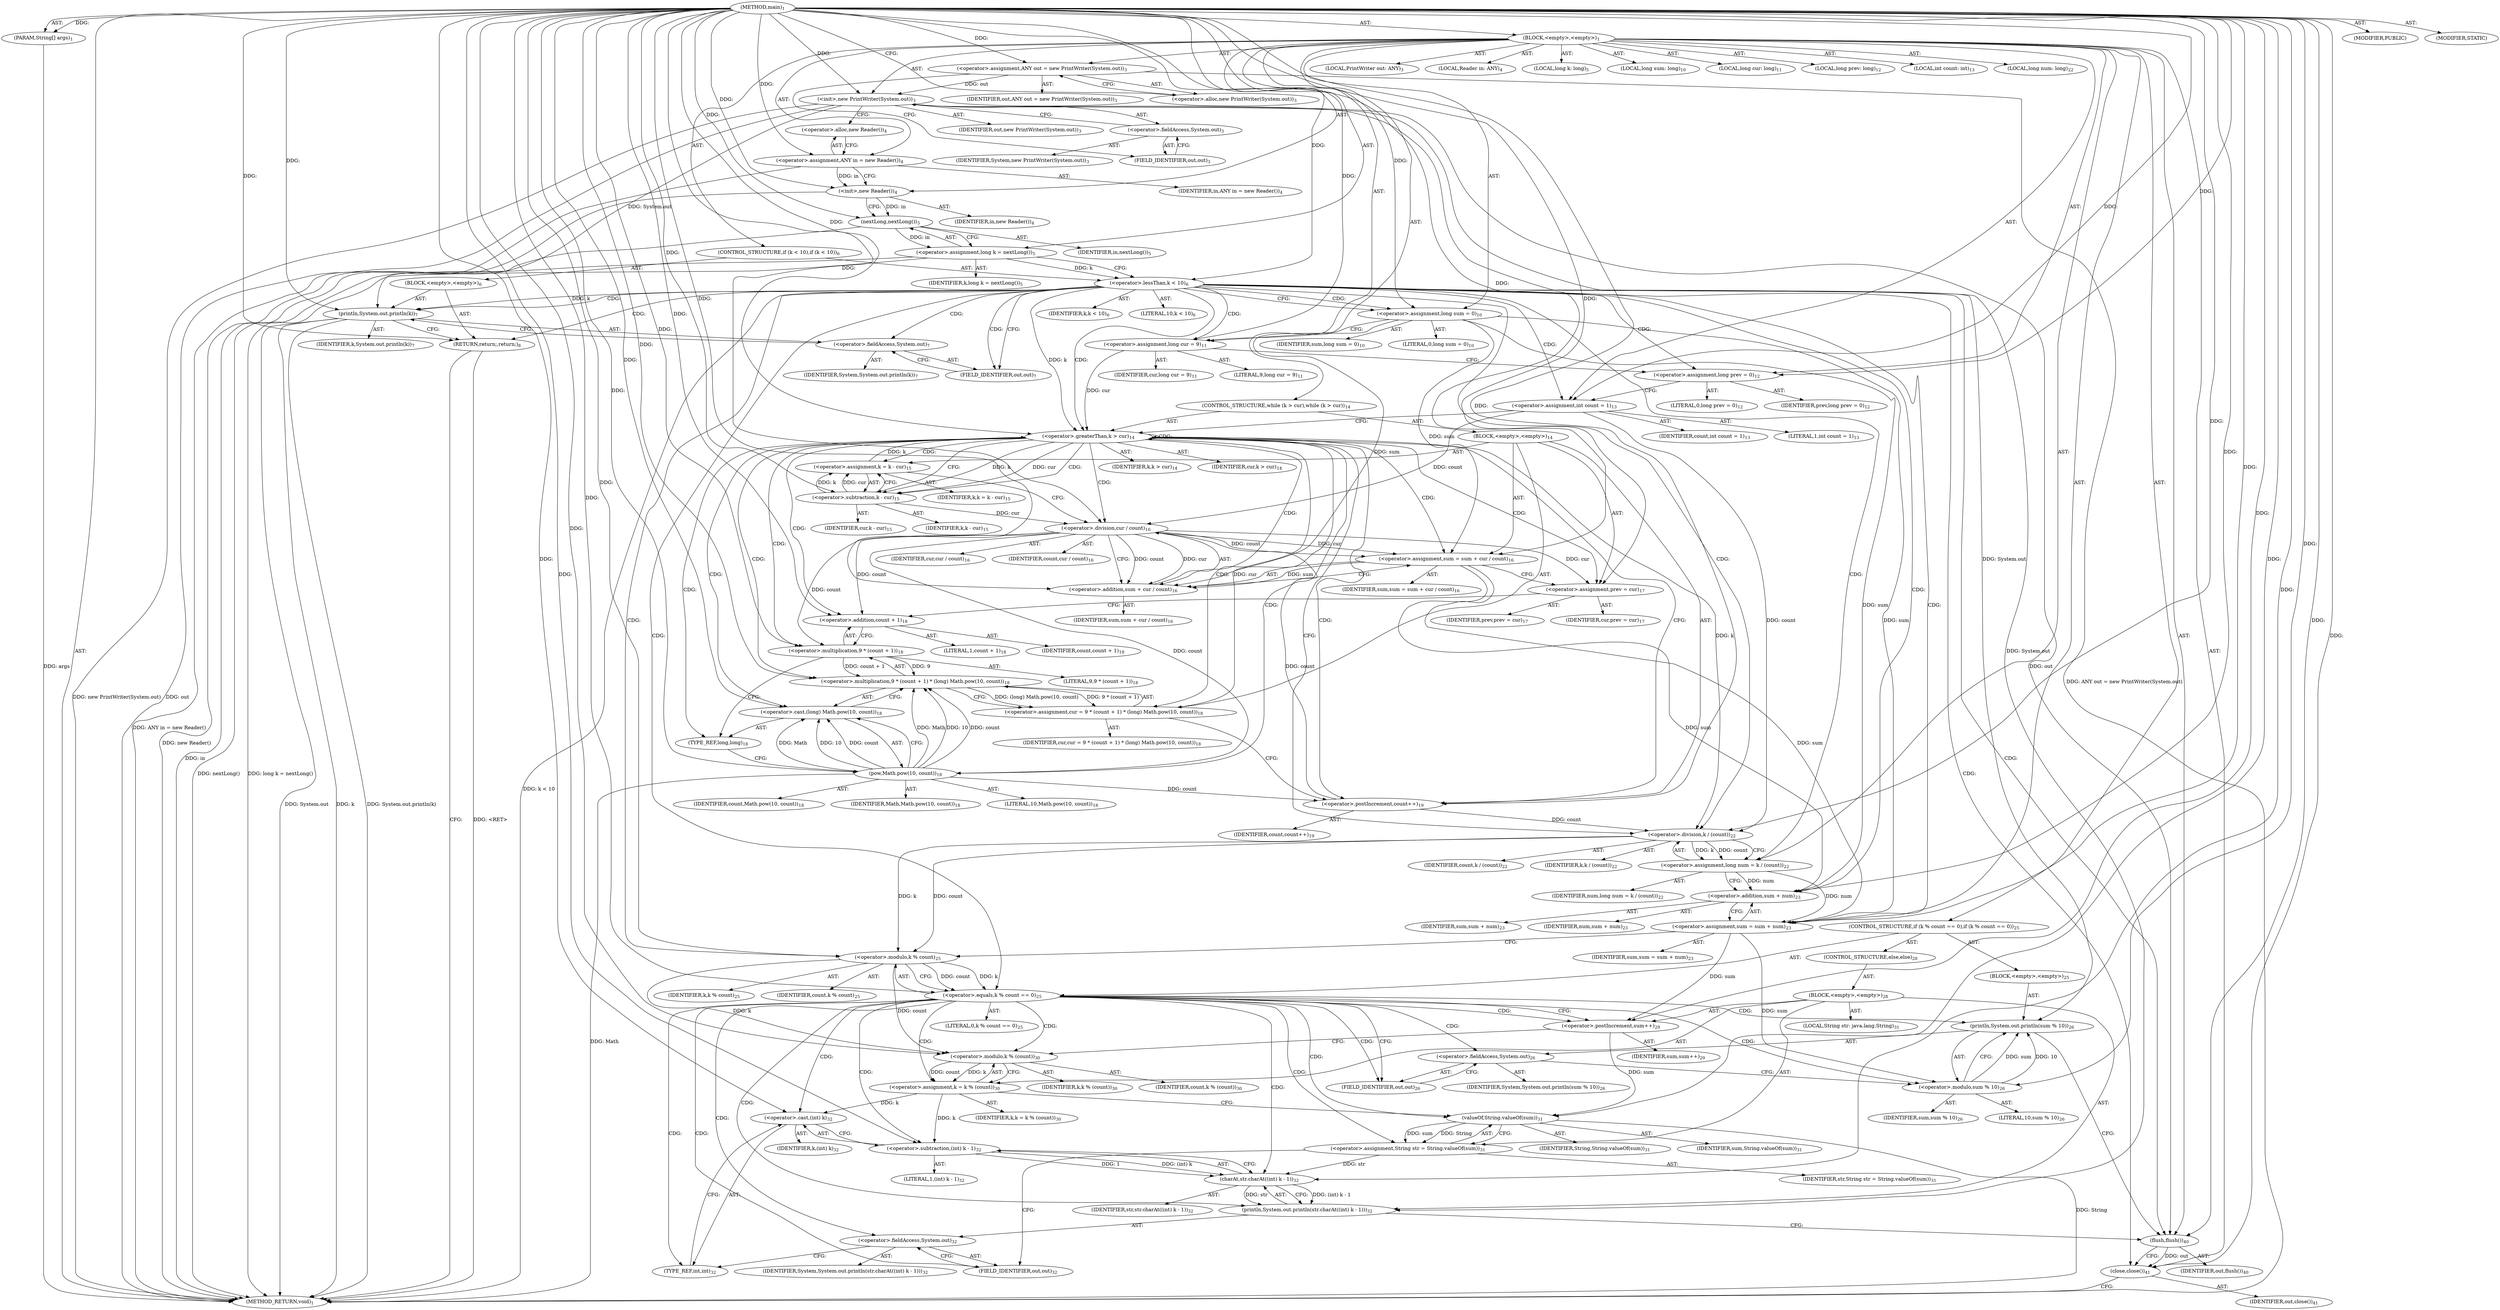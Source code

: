 digraph "main" {  
"21" [label = <(METHOD,main)<SUB>1</SUB>> ]
"22" [label = <(PARAM,String[] args)<SUB>1</SUB>> ]
"23" [label = <(BLOCK,&lt;empty&gt;,&lt;empty&gt;)<SUB>1</SUB>> ]
"4" [label = <(LOCAL,PrintWriter out: ANY)<SUB>3</SUB>> ]
"24" [label = <(&lt;operator&gt;.assignment,ANY out = new PrintWriter(System.out))<SUB>3</SUB>> ]
"25" [label = <(IDENTIFIER,out,ANY out = new PrintWriter(System.out))<SUB>3</SUB>> ]
"26" [label = <(&lt;operator&gt;.alloc,new PrintWriter(System.out))<SUB>3</SUB>> ]
"27" [label = <(&lt;init&gt;,new PrintWriter(System.out))<SUB>3</SUB>> ]
"3" [label = <(IDENTIFIER,out,new PrintWriter(System.out))<SUB>3</SUB>> ]
"28" [label = <(&lt;operator&gt;.fieldAccess,System.out)<SUB>3</SUB>> ]
"29" [label = <(IDENTIFIER,System,new PrintWriter(System.out))<SUB>3</SUB>> ]
"30" [label = <(FIELD_IDENTIFIER,out,out)<SUB>3</SUB>> ]
"6" [label = <(LOCAL,Reader in: ANY)<SUB>4</SUB>> ]
"31" [label = <(&lt;operator&gt;.assignment,ANY in = new Reader())<SUB>4</SUB>> ]
"32" [label = <(IDENTIFIER,in,ANY in = new Reader())<SUB>4</SUB>> ]
"33" [label = <(&lt;operator&gt;.alloc,new Reader())<SUB>4</SUB>> ]
"34" [label = <(&lt;init&gt;,new Reader())<SUB>4</SUB>> ]
"5" [label = <(IDENTIFIER,in,new Reader())<SUB>4</SUB>> ]
"35" [label = <(LOCAL,long k: long)<SUB>5</SUB>> ]
"36" [label = <(&lt;operator&gt;.assignment,long k = nextLong())<SUB>5</SUB>> ]
"37" [label = <(IDENTIFIER,k,long k = nextLong())<SUB>5</SUB>> ]
"38" [label = <(nextLong,nextLong())<SUB>5</SUB>> ]
"39" [label = <(IDENTIFIER,in,nextLong())<SUB>5</SUB>> ]
"40" [label = <(CONTROL_STRUCTURE,if (k &lt; 10),if (k &lt; 10))<SUB>6</SUB>> ]
"41" [label = <(&lt;operator&gt;.lessThan,k &lt; 10)<SUB>6</SUB>> ]
"42" [label = <(IDENTIFIER,k,k &lt; 10)<SUB>6</SUB>> ]
"43" [label = <(LITERAL,10,k &lt; 10)<SUB>6</SUB>> ]
"44" [label = <(BLOCK,&lt;empty&gt;,&lt;empty&gt;)<SUB>6</SUB>> ]
"45" [label = <(println,System.out.println(k))<SUB>7</SUB>> ]
"46" [label = <(&lt;operator&gt;.fieldAccess,System.out)<SUB>7</SUB>> ]
"47" [label = <(IDENTIFIER,System,System.out.println(k))<SUB>7</SUB>> ]
"48" [label = <(FIELD_IDENTIFIER,out,out)<SUB>7</SUB>> ]
"49" [label = <(IDENTIFIER,k,System.out.println(k))<SUB>7</SUB>> ]
"50" [label = <(RETURN,return;,return;)<SUB>8</SUB>> ]
"51" [label = <(LOCAL,long sum: long)<SUB>10</SUB>> ]
"52" [label = <(&lt;operator&gt;.assignment,long sum = 0)<SUB>10</SUB>> ]
"53" [label = <(IDENTIFIER,sum,long sum = 0)<SUB>10</SUB>> ]
"54" [label = <(LITERAL,0,long sum = 0)<SUB>10</SUB>> ]
"55" [label = <(LOCAL,long cur: long)<SUB>11</SUB>> ]
"56" [label = <(&lt;operator&gt;.assignment,long cur = 9)<SUB>11</SUB>> ]
"57" [label = <(IDENTIFIER,cur,long cur = 9)<SUB>11</SUB>> ]
"58" [label = <(LITERAL,9,long cur = 9)<SUB>11</SUB>> ]
"59" [label = <(LOCAL,long prev: long)<SUB>12</SUB>> ]
"60" [label = <(&lt;operator&gt;.assignment,long prev = 0)<SUB>12</SUB>> ]
"61" [label = <(IDENTIFIER,prev,long prev = 0)<SUB>12</SUB>> ]
"62" [label = <(LITERAL,0,long prev = 0)<SUB>12</SUB>> ]
"63" [label = <(LOCAL,int count: int)<SUB>13</SUB>> ]
"64" [label = <(&lt;operator&gt;.assignment,int count = 1)<SUB>13</SUB>> ]
"65" [label = <(IDENTIFIER,count,int count = 1)<SUB>13</SUB>> ]
"66" [label = <(LITERAL,1,int count = 1)<SUB>13</SUB>> ]
"67" [label = <(CONTROL_STRUCTURE,while (k &gt; cur),while (k &gt; cur))<SUB>14</SUB>> ]
"68" [label = <(&lt;operator&gt;.greaterThan,k &gt; cur)<SUB>14</SUB>> ]
"69" [label = <(IDENTIFIER,k,k &gt; cur)<SUB>14</SUB>> ]
"70" [label = <(IDENTIFIER,cur,k &gt; cur)<SUB>14</SUB>> ]
"71" [label = <(BLOCK,&lt;empty&gt;,&lt;empty&gt;)<SUB>14</SUB>> ]
"72" [label = <(&lt;operator&gt;.assignment,k = k - cur)<SUB>15</SUB>> ]
"73" [label = <(IDENTIFIER,k,k = k - cur)<SUB>15</SUB>> ]
"74" [label = <(&lt;operator&gt;.subtraction,k - cur)<SUB>15</SUB>> ]
"75" [label = <(IDENTIFIER,k,k - cur)<SUB>15</SUB>> ]
"76" [label = <(IDENTIFIER,cur,k - cur)<SUB>15</SUB>> ]
"77" [label = <(&lt;operator&gt;.assignment,sum = sum + cur / count)<SUB>16</SUB>> ]
"78" [label = <(IDENTIFIER,sum,sum = sum + cur / count)<SUB>16</SUB>> ]
"79" [label = <(&lt;operator&gt;.addition,sum + cur / count)<SUB>16</SUB>> ]
"80" [label = <(IDENTIFIER,sum,sum + cur / count)<SUB>16</SUB>> ]
"81" [label = <(&lt;operator&gt;.division,cur / count)<SUB>16</SUB>> ]
"82" [label = <(IDENTIFIER,cur,cur / count)<SUB>16</SUB>> ]
"83" [label = <(IDENTIFIER,count,cur / count)<SUB>16</SUB>> ]
"84" [label = <(&lt;operator&gt;.assignment,prev = cur)<SUB>17</SUB>> ]
"85" [label = <(IDENTIFIER,prev,prev = cur)<SUB>17</SUB>> ]
"86" [label = <(IDENTIFIER,cur,prev = cur)<SUB>17</SUB>> ]
"87" [label = <(&lt;operator&gt;.assignment,cur = 9 * (count + 1) * (long) Math.pow(10, count))<SUB>18</SUB>> ]
"88" [label = <(IDENTIFIER,cur,cur = 9 * (count + 1) * (long) Math.pow(10, count))<SUB>18</SUB>> ]
"89" [label = <(&lt;operator&gt;.multiplication,9 * (count + 1) * (long) Math.pow(10, count))<SUB>18</SUB>> ]
"90" [label = <(&lt;operator&gt;.multiplication,9 * (count + 1))<SUB>18</SUB>> ]
"91" [label = <(LITERAL,9,9 * (count + 1))<SUB>18</SUB>> ]
"92" [label = <(&lt;operator&gt;.addition,count + 1)<SUB>18</SUB>> ]
"93" [label = <(IDENTIFIER,count,count + 1)<SUB>18</SUB>> ]
"94" [label = <(LITERAL,1,count + 1)<SUB>18</SUB>> ]
"95" [label = <(&lt;operator&gt;.cast,(long) Math.pow(10, count))<SUB>18</SUB>> ]
"96" [label = <(TYPE_REF,long,long)<SUB>18</SUB>> ]
"97" [label = <(pow,Math.pow(10, count))<SUB>18</SUB>> ]
"98" [label = <(IDENTIFIER,Math,Math.pow(10, count))<SUB>18</SUB>> ]
"99" [label = <(LITERAL,10,Math.pow(10, count))<SUB>18</SUB>> ]
"100" [label = <(IDENTIFIER,count,Math.pow(10, count))<SUB>18</SUB>> ]
"101" [label = <(&lt;operator&gt;.postIncrement,count++)<SUB>19</SUB>> ]
"102" [label = <(IDENTIFIER,count,count++)<SUB>19</SUB>> ]
"103" [label = <(LOCAL,long num: long)<SUB>22</SUB>> ]
"104" [label = <(&lt;operator&gt;.assignment,long num = k / (count))<SUB>22</SUB>> ]
"105" [label = <(IDENTIFIER,num,long num = k / (count))<SUB>22</SUB>> ]
"106" [label = <(&lt;operator&gt;.division,k / (count))<SUB>22</SUB>> ]
"107" [label = <(IDENTIFIER,k,k / (count))<SUB>22</SUB>> ]
"108" [label = <(IDENTIFIER,count,k / (count))<SUB>22</SUB>> ]
"109" [label = <(&lt;operator&gt;.assignment,sum = sum + num)<SUB>23</SUB>> ]
"110" [label = <(IDENTIFIER,sum,sum = sum + num)<SUB>23</SUB>> ]
"111" [label = <(&lt;operator&gt;.addition,sum + num)<SUB>23</SUB>> ]
"112" [label = <(IDENTIFIER,sum,sum + num)<SUB>23</SUB>> ]
"113" [label = <(IDENTIFIER,num,sum + num)<SUB>23</SUB>> ]
"114" [label = <(CONTROL_STRUCTURE,if (k % count == 0),if (k % count == 0))<SUB>25</SUB>> ]
"115" [label = <(&lt;operator&gt;.equals,k % count == 0)<SUB>25</SUB>> ]
"116" [label = <(&lt;operator&gt;.modulo,k % count)<SUB>25</SUB>> ]
"117" [label = <(IDENTIFIER,k,k % count)<SUB>25</SUB>> ]
"118" [label = <(IDENTIFIER,count,k % count)<SUB>25</SUB>> ]
"119" [label = <(LITERAL,0,k % count == 0)<SUB>25</SUB>> ]
"120" [label = <(BLOCK,&lt;empty&gt;,&lt;empty&gt;)<SUB>25</SUB>> ]
"121" [label = <(println,System.out.println(sum % 10))<SUB>26</SUB>> ]
"122" [label = <(&lt;operator&gt;.fieldAccess,System.out)<SUB>26</SUB>> ]
"123" [label = <(IDENTIFIER,System,System.out.println(sum % 10))<SUB>26</SUB>> ]
"124" [label = <(FIELD_IDENTIFIER,out,out)<SUB>26</SUB>> ]
"125" [label = <(&lt;operator&gt;.modulo,sum % 10)<SUB>26</SUB>> ]
"126" [label = <(IDENTIFIER,sum,sum % 10)<SUB>26</SUB>> ]
"127" [label = <(LITERAL,10,sum % 10)<SUB>26</SUB>> ]
"128" [label = <(CONTROL_STRUCTURE,else,else)<SUB>28</SUB>> ]
"129" [label = <(BLOCK,&lt;empty&gt;,&lt;empty&gt;)<SUB>28</SUB>> ]
"130" [label = <(&lt;operator&gt;.postIncrement,sum++)<SUB>29</SUB>> ]
"131" [label = <(IDENTIFIER,sum,sum++)<SUB>29</SUB>> ]
"132" [label = <(&lt;operator&gt;.assignment,k = k % (count))<SUB>30</SUB>> ]
"133" [label = <(IDENTIFIER,k,k = k % (count))<SUB>30</SUB>> ]
"134" [label = <(&lt;operator&gt;.modulo,k % (count))<SUB>30</SUB>> ]
"135" [label = <(IDENTIFIER,k,k % (count))<SUB>30</SUB>> ]
"136" [label = <(IDENTIFIER,count,k % (count))<SUB>30</SUB>> ]
"137" [label = <(LOCAL,String str: java.lang.String)<SUB>31</SUB>> ]
"138" [label = <(&lt;operator&gt;.assignment,String str = String.valueOf(sum))<SUB>31</SUB>> ]
"139" [label = <(IDENTIFIER,str,String str = String.valueOf(sum))<SUB>31</SUB>> ]
"140" [label = <(valueOf,String.valueOf(sum))<SUB>31</SUB>> ]
"141" [label = <(IDENTIFIER,String,String.valueOf(sum))<SUB>31</SUB>> ]
"142" [label = <(IDENTIFIER,sum,String.valueOf(sum))<SUB>31</SUB>> ]
"143" [label = <(println,System.out.println(str.charAt((int) k - 1)))<SUB>32</SUB>> ]
"144" [label = <(&lt;operator&gt;.fieldAccess,System.out)<SUB>32</SUB>> ]
"145" [label = <(IDENTIFIER,System,System.out.println(str.charAt((int) k - 1)))<SUB>32</SUB>> ]
"146" [label = <(FIELD_IDENTIFIER,out,out)<SUB>32</SUB>> ]
"147" [label = <(charAt,str.charAt((int) k - 1))<SUB>32</SUB>> ]
"148" [label = <(IDENTIFIER,str,str.charAt((int) k - 1))<SUB>32</SUB>> ]
"149" [label = <(&lt;operator&gt;.subtraction,(int) k - 1)<SUB>32</SUB>> ]
"150" [label = <(&lt;operator&gt;.cast,(int) k)<SUB>32</SUB>> ]
"151" [label = <(TYPE_REF,int,int)<SUB>32</SUB>> ]
"152" [label = <(IDENTIFIER,k,(int) k)<SUB>32</SUB>> ]
"153" [label = <(LITERAL,1,(int) k - 1)<SUB>32</SUB>> ]
"154" [label = <(flush,flush())<SUB>40</SUB>> ]
"155" [label = <(IDENTIFIER,out,flush())<SUB>40</SUB>> ]
"156" [label = <(close,close())<SUB>41</SUB>> ]
"157" [label = <(IDENTIFIER,out,close())<SUB>41</SUB>> ]
"158" [label = <(MODIFIER,PUBLIC)> ]
"159" [label = <(MODIFIER,STATIC)> ]
"160" [label = <(METHOD_RETURN,void)<SUB>1</SUB>> ]
  "21" -> "22"  [ label = "AST: "] 
  "21" -> "23"  [ label = "AST: "] 
  "21" -> "158"  [ label = "AST: "] 
  "21" -> "159"  [ label = "AST: "] 
  "21" -> "160"  [ label = "AST: "] 
  "23" -> "4"  [ label = "AST: "] 
  "23" -> "24"  [ label = "AST: "] 
  "23" -> "27"  [ label = "AST: "] 
  "23" -> "6"  [ label = "AST: "] 
  "23" -> "31"  [ label = "AST: "] 
  "23" -> "34"  [ label = "AST: "] 
  "23" -> "35"  [ label = "AST: "] 
  "23" -> "36"  [ label = "AST: "] 
  "23" -> "40"  [ label = "AST: "] 
  "23" -> "51"  [ label = "AST: "] 
  "23" -> "52"  [ label = "AST: "] 
  "23" -> "55"  [ label = "AST: "] 
  "23" -> "56"  [ label = "AST: "] 
  "23" -> "59"  [ label = "AST: "] 
  "23" -> "60"  [ label = "AST: "] 
  "23" -> "63"  [ label = "AST: "] 
  "23" -> "64"  [ label = "AST: "] 
  "23" -> "67"  [ label = "AST: "] 
  "23" -> "103"  [ label = "AST: "] 
  "23" -> "104"  [ label = "AST: "] 
  "23" -> "109"  [ label = "AST: "] 
  "23" -> "114"  [ label = "AST: "] 
  "23" -> "154"  [ label = "AST: "] 
  "23" -> "156"  [ label = "AST: "] 
  "24" -> "25"  [ label = "AST: "] 
  "24" -> "26"  [ label = "AST: "] 
  "27" -> "3"  [ label = "AST: "] 
  "27" -> "28"  [ label = "AST: "] 
  "28" -> "29"  [ label = "AST: "] 
  "28" -> "30"  [ label = "AST: "] 
  "31" -> "32"  [ label = "AST: "] 
  "31" -> "33"  [ label = "AST: "] 
  "34" -> "5"  [ label = "AST: "] 
  "36" -> "37"  [ label = "AST: "] 
  "36" -> "38"  [ label = "AST: "] 
  "38" -> "39"  [ label = "AST: "] 
  "40" -> "41"  [ label = "AST: "] 
  "40" -> "44"  [ label = "AST: "] 
  "41" -> "42"  [ label = "AST: "] 
  "41" -> "43"  [ label = "AST: "] 
  "44" -> "45"  [ label = "AST: "] 
  "44" -> "50"  [ label = "AST: "] 
  "45" -> "46"  [ label = "AST: "] 
  "45" -> "49"  [ label = "AST: "] 
  "46" -> "47"  [ label = "AST: "] 
  "46" -> "48"  [ label = "AST: "] 
  "52" -> "53"  [ label = "AST: "] 
  "52" -> "54"  [ label = "AST: "] 
  "56" -> "57"  [ label = "AST: "] 
  "56" -> "58"  [ label = "AST: "] 
  "60" -> "61"  [ label = "AST: "] 
  "60" -> "62"  [ label = "AST: "] 
  "64" -> "65"  [ label = "AST: "] 
  "64" -> "66"  [ label = "AST: "] 
  "67" -> "68"  [ label = "AST: "] 
  "67" -> "71"  [ label = "AST: "] 
  "68" -> "69"  [ label = "AST: "] 
  "68" -> "70"  [ label = "AST: "] 
  "71" -> "72"  [ label = "AST: "] 
  "71" -> "77"  [ label = "AST: "] 
  "71" -> "84"  [ label = "AST: "] 
  "71" -> "87"  [ label = "AST: "] 
  "71" -> "101"  [ label = "AST: "] 
  "72" -> "73"  [ label = "AST: "] 
  "72" -> "74"  [ label = "AST: "] 
  "74" -> "75"  [ label = "AST: "] 
  "74" -> "76"  [ label = "AST: "] 
  "77" -> "78"  [ label = "AST: "] 
  "77" -> "79"  [ label = "AST: "] 
  "79" -> "80"  [ label = "AST: "] 
  "79" -> "81"  [ label = "AST: "] 
  "81" -> "82"  [ label = "AST: "] 
  "81" -> "83"  [ label = "AST: "] 
  "84" -> "85"  [ label = "AST: "] 
  "84" -> "86"  [ label = "AST: "] 
  "87" -> "88"  [ label = "AST: "] 
  "87" -> "89"  [ label = "AST: "] 
  "89" -> "90"  [ label = "AST: "] 
  "89" -> "95"  [ label = "AST: "] 
  "90" -> "91"  [ label = "AST: "] 
  "90" -> "92"  [ label = "AST: "] 
  "92" -> "93"  [ label = "AST: "] 
  "92" -> "94"  [ label = "AST: "] 
  "95" -> "96"  [ label = "AST: "] 
  "95" -> "97"  [ label = "AST: "] 
  "97" -> "98"  [ label = "AST: "] 
  "97" -> "99"  [ label = "AST: "] 
  "97" -> "100"  [ label = "AST: "] 
  "101" -> "102"  [ label = "AST: "] 
  "104" -> "105"  [ label = "AST: "] 
  "104" -> "106"  [ label = "AST: "] 
  "106" -> "107"  [ label = "AST: "] 
  "106" -> "108"  [ label = "AST: "] 
  "109" -> "110"  [ label = "AST: "] 
  "109" -> "111"  [ label = "AST: "] 
  "111" -> "112"  [ label = "AST: "] 
  "111" -> "113"  [ label = "AST: "] 
  "114" -> "115"  [ label = "AST: "] 
  "114" -> "120"  [ label = "AST: "] 
  "114" -> "128"  [ label = "AST: "] 
  "115" -> "116"  [ label = "AST: "] 
  "115" -> "119"  [ label = "AST: "] 
  "116" -> "117"  [ label = "AST: "] 
  "116" -> "118"  [ label = "AST: "] 
  "120" -> "121"  [ label = "AST: "] 
  "121" -> "122"  [ label = "AST: "] 
  "121" -> "125"  [ label = "AST: "] 
  "122" -> "123"  [ label = "AST: "] 
  "122" -> "124"  [ label = "AST: "] 
  "125" -> "126"  [ label = "AST: "] 
  "125" -> "127"  [ label = "AST: "] 
  "128" -> "129"  [ label = "AST: "] 
  "129" -> "130"  [ label = "AST: "] 
  "129" -> "132"  [ label = "AST: "] 
  "129" -> "137"  [ label = "AST: "] 
  "129" -> "138"  [ label = "AST: "] 
  "129" -> "143"  [ label = "AST: "] 
  "130" -> "131"  [ label = "AST: "] 
  "132" -> "133"  [ label = "AST: "] 
  "132" -> "134"  [ label = "AST: "] 
  "134" -> "135"  [ label = "AST: "] 
  "134" -> "136"  [ label = "AST: "] 
  "138" -> "139"  [ label = "AST: "] 
  "138" -> "140"  [ label = "AST: "] 
  "140" -> "141"  [ label = "AST: "] 
  "140" -> "142"  [ label = "AST: "] 
  "143" -> "144"  [ label = "AST: "] 
  "143" -> "147"  [ label = "AST: "] 
  "144" -> "145"  [ label = "AST: "] 
  "144" -> "146"  [ label = "AST: "] 
  "147" -> "148"  [ label = "AST: "] 
  "147" -> "149"  [ label = "AST: "] 
  "149" -> "150"  [ label = "AST: "] 
  "149" -> "153"  [ label = "AST: "] 
  "150" -> "151"  [ label = "AST: "] 
  "150" -> "152"  [ label = "AST: "] 
  "154" -> "155"  [ label = "AST: "] 
  "156" -> "157"  [ label = "AST: "] 
  "24" -> "30"  [ label = "CFG: "] 
  "27" -> "33"  [ label = "CFG: "] 
  "31" -> "34"  [ label = "CFG: "] 
  "34" -> "38"  [ label = "CFG: "] 
  "36" -> "41"  [ label = "CFG: "] 
  "52" -> "56"  [ label = "CFG: "] 
  "56" -> "60"  [ label = "CFG: "] 
  "60" -> "64"  [ label = "CFG: "] 
  "64" -> "68"  [ label = "CFG: "] 
  "104" -> "111"  [ label = "CFG: "] 
  "109" -> "116"  [ label = "CFG: "] 
  "154" -> "156"  [ label = "CFG: "] 
  "156" -> "160"  [ label = "CFG: "] 
  "26" -> "24"  [ label = "CFG: "] 
  "28" -> "27"  [ label = "CFG: "] 
  "33" -> "31"  [ label = "CFG: "] 
  "38" -> "36"  [ label = "CFG: "] 
  "41" -> "48"  [ label = "CFG: "] 
  "41" -> "52"  [ label = "CFG: "] 
  "68" -> "74"  [ label = "CFG: "] 
  "68" -> "106"  [ label = "CFG: "] 
  "106" -> "104"  [ label = "CFG: "] 
  "111" -> "109"  [ label = "CFG: "] 
  "115" -> "124"  [ label = "CFG: "] 
  "115" -> "130"  [ label = "CFG: "] 
  "30" -> "28"  [ label = "CFG: "] 
  "45" -> "50"  [ label = "CFG: "] 
  "50" -> "160"  [ label = "CFG: "] 
  "72" -> "81"  [ label = "CFG: "] 
  "77" -> "84"  [ label = "CFG: "] 
  "84" -> "92"  [ label = "CFG: "] 
  "87" -> "101"  [ label = "CFG: "] 
  "101" -> "68"  [ label = "CFG: "] 
  "116" -> "115"  [ label = "CFG: "] 
  "121" -> "154"  [ label = "CFG: "] 
  "46" -> "45"  [ label = "CFG: "] 
  "74" -> "72"  [ label = "CFG: "] 
  "79" -> "77"  [ label = "CFG: "] 
  "89" -> "87"  [ label = "CFG: "] 
  "122" -> "125"  [ label = "CFG: "] 
  "125" -> "121"  [ label = "CFG: "] 
  "130" -> "134"  [ label = "CFG: "] 
  "132" -> "140"  [ label = "CFG: "] 
  "138" -> "146"  [ label = "CFG: "] 
  "143" -> "154"  [ label = "CFG: "] 
  "48" -> "46"  [ label = "CFG: "] 
  "81" -> "79"  [ label = "CFG: "] 
  "90" -> "96"  [ label = "CFG: "] 
  "95" -> "89"  [ label = "CFG: "] 
  "124" -> "122"  [ label = "CFG: "] 
  "134" -> "132"  [ label = "CFG: "] 
  "140" -> "138"  [ label = "CFG: "] 
  "144" -> "151"  [ label = "CFG: "] 
  "147" -> "143"  [ label = "CFG: "] 
  "92" -> "90"  [ label = "CFG: "] 
  "96" -> "97"  [ label = "CFG: "] 
  "97" -> "95"  [ label = "CFG: "] 
  "146" -> "144"  [ label = "CFG: "] 
  "149" -> "147"  [ label = "CFG: "] 
  "150" -> "149"  [ label = "CFG: "] 
  "151" -> "150"  [ label = "CFG: "] 
  "21" -> "26"  [ label = "CFG: "] 
  "50" -> "160"  [ label = "DDG: &lt;RET&gt;"] 
  "22" -> "160"  [ label = "DDG: args"] 
  "24" -> "160"  [ label = "DDG: ANY out = new PrintWriter(System.out)"] 
  "27" -> "160"  [ label = "DDG: out"] 
  "27" -> "160"  [ label = "DDG: new PrintWriter(System.out)"] 
  "31" -> "160"  [ label = "DDG: ANY in = new Reader()"] 
  "34" -> "160"  [ label = "DDG: new Reader()"] 
  "38" -> "160"  [ label = "DDG: in"] 
  "36" -> "160"  [ label = "DDG: nextLong()"] 
  "36" -> "160"  [ label = "DDG: long k = nextLong()"] 
  "41" -> "160"  [ label = "DDG: k &lt; 10"] 
  "45" -> "160"  [ label = "DDG: System.out"] 
  "45" -> "160"  [ label = "DDG: k"] 
  "45" -> "160"  [ label = "DDG: System.out.println(k)"] 
  "140" -> "160"  [ label = "DDG: String"] 
  "97" -> "160"  [ label = "DDG: Math"] 
  "21" -> "22"  [ label = "DDG: "] 
  "21" -> "24"  [ label = "DDG: "] 
  "21" -> "31"  [ label = "DDG: "] 
  "38" -> "36"  [ label = "DDG: in"] 
  "21" -> "52"  [ label = "DDG: "] 
  "21" -> "56"  [ label = "DDG: "] 
  "21" -> "60"  [ label = "DDG: "] 
  "21" -> "64"  [ label = "DDG: "] 
  "106" -> "104"  [ label = "DDG: k"] 
  "106" -> "104"  [ label = "DDG: count"] 
  "52" -> "109"  [ label = "DDG: sum"] 
  "77" -> "109"  [ label = "DDG: sum"] 
  "21" -> "109"  [ label = "DDG: "] 
  "104" -> "109"  [ label = "DDG: num"] 
  "24" -> "27"  [ label = "DDG: out"] 
  "21" -> "27"  [ label = "DDG: "] 
  "31" -> "34"  [ label = "DDG: in"] 
  "21" -> "34"  [ label = "DDG: "] 
  "27" -> "154"  [ label = "DDG: out"] 
  "21" -> "154"  [ label = "DDG: "] 
  "154" -> "156"  [ label = "DDG: out"] 
  "21" -> "156"  [ label = "DDG: "] 
  "34" -> "38"  [ label = "DDG: in"] 
  "21" -> "38"  [ label = "DDG: "] 
  "36" -> "41"  [ label = "DDG: k"] 
  "21" -> "41"  [ label = "DDG: "] 
  "21" -> "50"  [ label = "DDG: "] 
  "41" -> "68"  [ label = "DDG: k"] 
  "72" -> "68"  [ label = "DDG: k"] 
  "21" -> "68"  [ label = "DDG: "] 
  "56" -> "68"  [ label = "DDG: cur"] 
  "87" -> "68"  [ label = "DDG: cur"] 
  "74" -> "72"  [ label = "DDG: k"] 
  "74" -> "72"  [ label = "DDG: cur"] 
  "52" -> "77"  [ label = "DDG: sum"] 
  "21" -> "77"  [ label = "DDG: "] 
  "81" -> "77"  [ label = "DDG: cur"] 
  "81" -> "77"  [ label = "DDG: count"] 
  "81" -> "84"  [ label = "DDG: cur"] 
  "21" -> "84"  [ label = "DDG: "] 
  "89" -> "87"  [ label = "DDG: 9 * (count + 1)"] 
  "89" -> "87"  [ label = "DDG: (long) Math.pow(10, count)"] 
  "68" -> "106"  [ label = "DDG: k"] 
  "21" -> "106"  [ label = "DDG: "] 
  "64" -> "106"  [ label = "DDG: count"] 
  "101" -> "106"  [ label = "DDG: count"] 
  "52" -> "111"  [ label = "DDG: sum"] 
  "77" -> "111"  [ label = "DDG: sum"] 
  "21" -> "111"  [ label = "DDG: "] 
  "104" -> "111"  [ label = "DDG: num"] 
  "116" -> "115"  [ label = "DDG: k"] 
  "116" -> "115"  [ label = "DDG: count"] 
  "21" -> "115"  [ label = "DDG: "] 
  "27" -> "45"  [ label = "DDG: System.out"] 
  "41" -> "45"  [ label = "DDG: k"] 
  "21" -> "45"  [ label = "DDG: "] 
  "97" -> "101"  [ label = "DDG: count"] 
  "21" -> "101"  [ label = "DDG: "] 
  "106" -> "116"  [ label = "DDG: k"] 
  "21" -> "116"  [ label = "DDG: "] 
  "106" -> "116"  [ label = "DDG: count"] 
  "27" -> "121"  [ label = "DDG: System.out"] 
  "125" -> "121"  [ label = "DDG: sum"] 
  "125" -> "121"  [ label = "DDG: 10"] 
  "134" -> "132"  [ label = "DDG: k"] 
  "134" -> "132"  [ label = "DDG: count"] 
  "140" -> "138"  [ label = "DDG: String"] 
  "140" -> "138"  [ label = "DDG: sum"] 
  "68" -> "74"  [ label = "DDG: k"] 
  "21" -> "74"  [ label = "DDG: "] 
  "68" -> "74"  [ label = "DDG: cur"] 
  "52" -> "79"  [ label = "DDG: sum"] 
  "77" -> "79"  [ label = "DDG: sum"] 
  "21" -> "79"  [ label = "DDG: "] 
  "81" -> "79"  [ label = "DDG: cur"] 
  "81" -> "79"  [ label = "DDG: count"] 
  "90" -> "89"  [ label = "DDG: 9"] 
  "90" -> "89"  [ label = "DDG: count + 1"] 
  "21" -> "89"  [ label = "DDG: "] 
  "97" -> "89"  [ label = "DDG: Math"] 
  "97" -> "89"  [ label = "DDG: 10"] 
  "97" -> "89"  [ label = "DDG: count"] 
  "109" -> "125"  [ label = "DDG: sum"] 
  "21" -> "125"  [ label = "DDG: "] 
  "109" -> "130"  [ label = "DDG: sum"] 
  "21" -> "130"  [ label = "DDG: "] 
  "27" -> "143"  [ label = "DDG: System.out"] 
  "147" -> "143"  [ label = "DDG: str"] 
  "147" -> "143"  [ label = "DDG: (int) k - 1"] 
  "74" -> "81"  [ label = "DDG: cur"] 
  "21" -> "81"  [ label = "DDG: "] 
  "64" -> "81"  [ label = "DDG: count"] 
  "101" -> "81"  [ label = "DDG: count"] 
  "21" -> "90"  [ label = "DDG: "] 
  "81" -> "90"  [ label = "DDG: count"] 
  "21" -> "95"  [ label = "DDG: "] 
  "97" -> "95"  [ label = "DDG: Math"] 
  "97" -> "95"  [ label = "DDG: 10"] 
  "97" -> "95"  [ label = "DDG: count"] 
  "116" -> "134"  [ label = "DDG: k"] 
  "21" -> "134"  [ label = "DDG: "] 
  "116" -> "134"  [ label = "DDG: count"] 
  "21" -> "140"  [ label = "DDG: "] 
  "130" -> "140"  [ label = "DDG: sum"] 
  "138" -> "147"  [ label = "DDG: str"] 
  "21" -> "147"  [ label = "DDG: "] 
  "149" -> "147"  [ label = "DDG: (int) k"] 
  "149" -> "147"  [ label = "DDG: 1"] 
  "81" -> "92"  [ label = "DDG: count"] 
  "21" -> "92"  [ label = "DDG: "] 
  "21" -> "97"  [ label = "DDG: "] 
  "81" -> "97"  [ label = "DDG: count"] 
  "21" -> "149"  [ label = "DDG: "] 
  "132" -> "149"  [ label = "DDG: k"] 
  "21" -> "150"  [ label = "DDG: "] 
  "132" -> "150"  [ label = "DDG: k"] 
  "41" -> "115"  [ label = "CDG: "] 
  "41" -> "68"  [ label = "CDG: "] 
  "41" -> "60"  [ label = "CDG: "] 
  "41" -> "64"  [ label = "CDG: "] 
  "41" -> "154"  [ label = "CDG: "] 
  "41" -> "52"  [ label = "CDG: "] 
  "41" -> "56"  [ label = "CDG: "] 
  "41" -> "104"  [ label = "CDG: "] 
  "41" -> "50"  [ label = "CDG: "] 
  "41" -> "111"  [ label = "CDG: "] 
  "41" -> "48"  [ label = "CDG: "] 
  "41" -> "116"  [ label = "CDG: "] 
  "41" -> "46"  [ label = "CDG: "] 
  "41" -> "45"  [ label = "CDG: "] 
  "41" -> "106"  [ label = "CDG: "] 
  "41" -> "156"  [ label = "CDG: "] 
  "41" -> "109"  [ label = "CDG: "] 
  "68" -> "68"  [ label = "CDG: "] 
  "68" -> "96"  [ label = "CDG: "] 
  "68" -> "77"  [ label = "CDG: "] 
  "68" -> "81"  [ label = "CDG: "] 
  "68" -> "84"  [ label = "CDG: "] 
  "68" -> "74"  [ label = "CDG: "] 
  "68" -> "95"  [ label = "CDG: "] 
  "68" -> "92"  [ label = "CDG: "] 
  "68" -> "87"  [ label = "CDG: "] 
  "68" -> "97"  [ label = "CDG: "] 
  "68" -> "101"  [ label = "CDG: "] 
  "68" -> "90"  [ label = "CDG: "] 
  "68" -> "79"  [ label = "CDG: "] 
  "68" -> "89"  [ label = "CDG: "] 
  "68" -> "72"  [ label = "CDG: "] 
  "115" -> "146"  [ label = "CDG: "] 
  "115" -> "149"  [ label = "CDG: "] 
  "115" -> "132"  [ label = "CDG: "] 
  "115" -> "150"  [ label = "CDG: "] 
  "115" -> "151"  [ label = "CDG: "] 
  "115" -> "121"  [ label = "CDG: "] 
  "115" -> "144"  [ label = "CDG: "] 
  "115" -> "134"  [ label = "CDG: "] 
  "115" -> "138"  [ label = "CDG: "] 
  "115" -> "130"  [ label = "CDG: "] 
  "115" -> "122"  [ label = "CDG: "] 
  "115" -> "140"  [ label = "CDG: "] 
  "115" -> "143"  [ label = "CDG: "] 
  "115" -> "147"  [ label = "CDG: "] 
  "115" -> "124"  [ label = "CDG: "] 
  "115" -> "125"  [ label = "CDG: "] 
}
